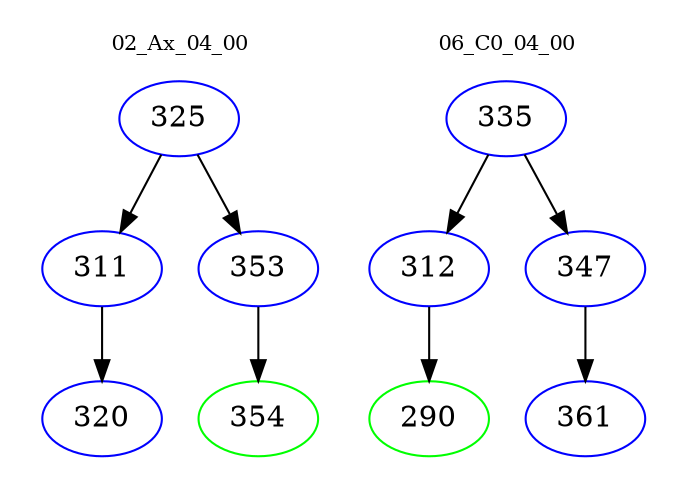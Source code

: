 digraph{
subgraph cluster_0 {
color = white
label = "02_Ax_04_00";
fontsize=10;
T0_325 [label="325", color="blue"]
T0_325 -> T0_311 [color="black"]
T0_311 [label="311", color="blue"]
T0_311 -> T0_320 [color="black"]
T0_320 [label="320", color="blue"]
T0_325 -> T0_353 [color="black"]
T0_353 [label="353", color="blue"]
T0_353 -> T0_354 [color="black"]
T0_354 [label="354", color="green"]
}
subgraph cluster_1 {
color = white
label = "06_C0_04_00";
fontsize=10;
T1_335 [label="335", color="blue"]
T1_335 -> T1_312 [color="black"]
T1_312 [label="312", color="blue"]
T1_312 -> T1_290 [color="black"]
T1_290 [label="290", color="green"]
T1_335 -> T1_347 [color="black"]
T1_347 [label="347", color="blue"]
T1_347 -> T1_361 [color="black"]
T1_361 [label="361", color="blue"]
}
}
